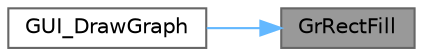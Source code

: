 digraph "GrRectFill"
{
 // LATEX_PDF_SIZE
  bgcolor="transparent";
  edge [fontname=Helvetica,fontsize=10,labelfontname=Helvetica,labelfontsize=10];
  node [fontname=Helvetica,fontsize=10,shape=box,height=0.2,width=0.4];
  rankdir="RL";
  Node1 [id="Node000001",label="GrRectFill",height=0.2,width=0.4,color="gray40", fillcolor="grey60", style="filled", fontcolor="black",tooltip=" "];
  Node1 -> Node2 [id="edge1_Node000001_Node000002",dir="back",color="steelblue1",style="solid",tooltip=" "];
  Node2 [id="Node000002",label="GUI_DrawGraph",height=0.2,width=0.4,color="grey40", fillcolor="white", style="filled",URL="$group__gui.html#gad793ea89e792020a046a5b87854ac8f9",tooltip="Draws the active plot's data as a line graph on the screen."];
}
